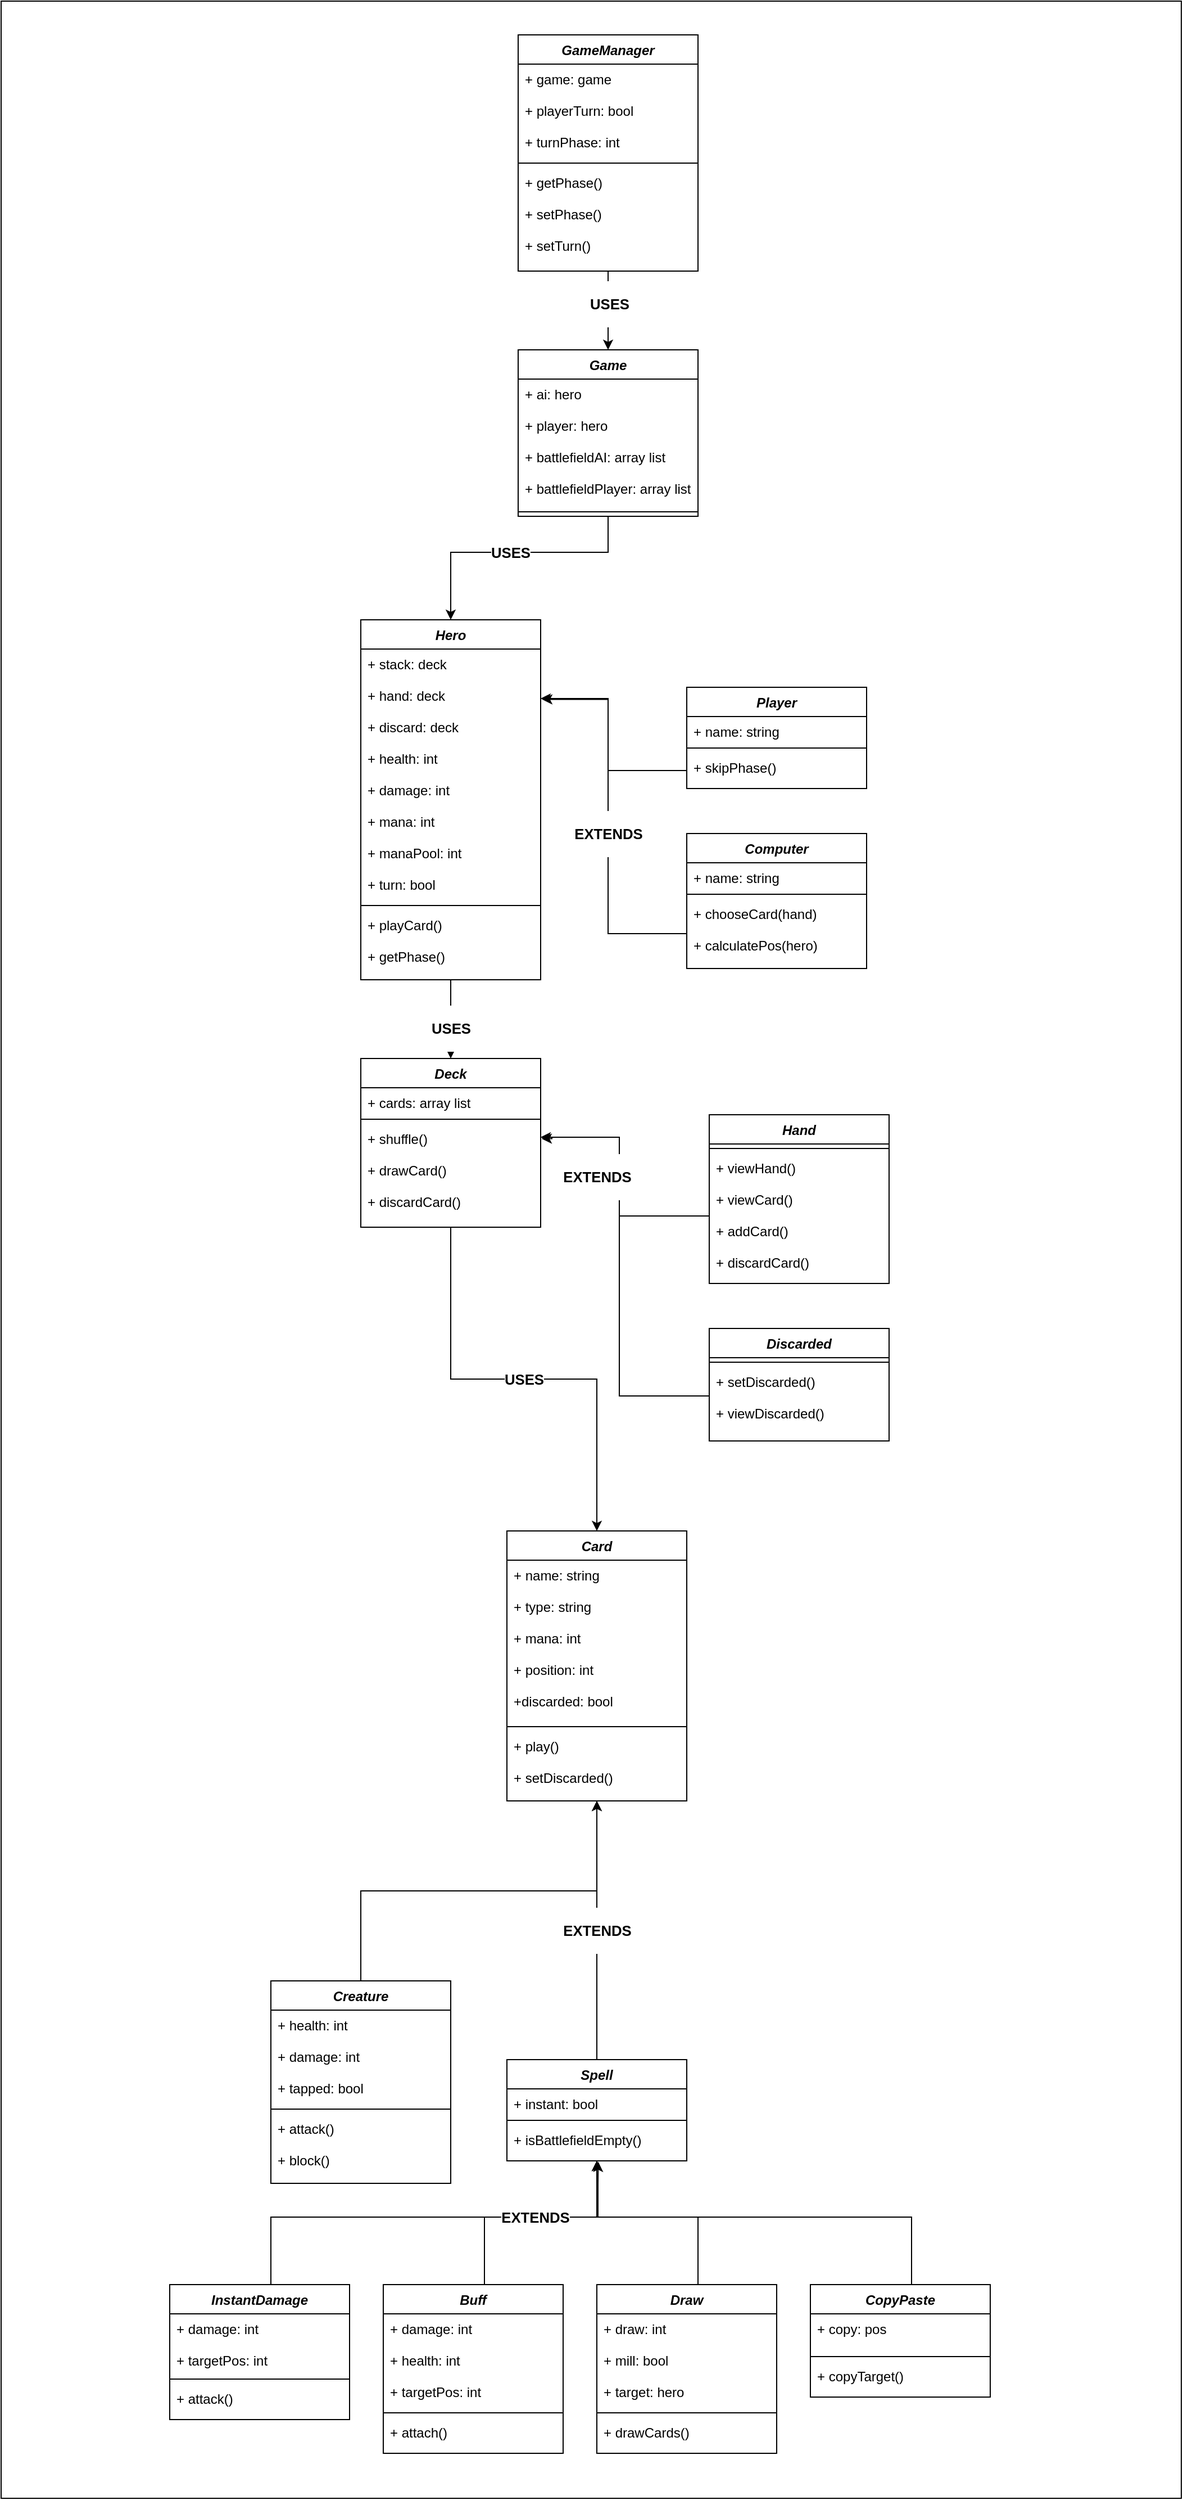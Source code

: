 <mxfile version="20.2.8" type="device"><diagram id="C5RBs43oDa-KdzZeNtuy" name="Page-1"><mxGraphModel dx="3635" dy="5766" grid="1" gridSize="10" guides="1" tooltips="1" connect="1" arrows="1" fold="1" page="1" pageScale="1" pageWidth="827" pageHeight="1169" math="0" shadow="0"><root><mxCell id="WIyWlLk6GJQsqaUBKTNV-0"/><mxCell id="WIyWlLk6GJQsqaUBKTNV-1" parent="WIyWlLk6GJQsqaUBKTNV-0"/><mxCell id="lFmoEWW4WqjgmJ-P6Fl2-0" value="" style="rounded=0;whiteSpace=wrap;html=1;" vertex="1" parent="WIyWlLk6GJQsqaUBKTNV-1"><mxGeometry x="-520" y="-2300" width="1050" height="2220" as="geometry"/></mxCell><mxCell id="mah9W464yzFdTgdA8zfG-0" value="Card" style="swimlane;fontStyle=3;align=center;verticalAlign=top;childLayout=stackLayout;horizontal=1;startSize=26;horizontalStack=0;resizeParent=1;resizeLast=0;collapsible=1;marginBottom=0;rounded=0;shadow=0;strokeWidth=1;" parent="WIyWlLk6GJQsqaUBKTNV-1" vertex="1"><mxGeometry x="-70" y="-940" width="160" height="240" as="geometry"><mxRectangle x="230" y="140" width="160" height="26" as="alternateBounds"/></mxGeometry></mxCell><mxCell id="mah9W464yzFdTgdA8zfG-1" value="+ name: string&#10;&#10;+ type: string&#10;&#10;+ mana: int&#10;&#10;+ position: int&#10;&#10;+discarded: bool" style="text;align=left;verticalAlign=top;spacingLeft=4;spacingRight=4;overflow=hidden;rotatable=0;points=[[0,0.5],[1,0.5]];portConstraint=eastwest;" parent="mah9W464yzFdTgdA8zfG-0" vertex="1"><mxGeometry y="26" width="160" height="144" as="geometry"/></mxCell><mxCell id="mah9W464yzFdTgdA8zfG-4" value="" style="line;html=1;strokeWidth=1;align=left;verticalAlign=middle;spacingTop=-1;spacingLeft=3;spacingRight=3;rotatable=0;labelPosition=right;points=[];portConstraint=eastwest;" parent="mah9W464yzFdTgdA8zfG-0" vertex="1"><mxGeometry y="170" width="160" height="8" as="geometry"/></mxCell><mxCell id="mah9W464yzFdTgdA8zfG-5" value="+ play()&#10;&#10;+ setDiscarded()&#10;" style="text;align=left;verticalAlign=top;spacingLeft=4;spacingRight=4;overflow=hidden;rotatable=0;points=[[0,0.5],[1,0.5]];portConstraint=eastwest;" parent="mah9W464yzFdTgdA8zfG-0" vertex="1"><mxGeometry y="178" width="160" height="52" as="geometry"/></mxCell><mxCell id="I45wLT9_vtJMnenmvVvT-9" value="&lt;h3&gt;EXTENDS&lt;/h3&gt;" style="edgeStyle=orthogonalEdgeStyle;rounded=0;orthogonalLoop=1;jettySize=auto;html=1;exitX=0.5;exitY=0;exitDx=0;exitDy=0;entryX=0.5;entryY=1;entryDx=0;entryDy=0;" parent="WIyWlLk6GJQsqaUBKTNV-1" source="mah9W464yzFdTgdA8zfG-8" target="mah9W464yzFdTgdA8zfG-0" edge="1"><mxGeometry relative="1" as="geometry"/></mxCell><mxCell id="mah9W464yzFdTgdA8zfG-8" value="Spell" style="swimlane;fontStyle=3;align=center;verticalAlign=top;childLayout=stackLayout;horizontal=1;startSize=26;horizontalStack=0;resizeParent=1;resizeLast=0;collapsible=1;marginBottom=0;rounded=0;shadow=0;strokeWidth=1;" parent="WIyWlLk6GJQsqaUBKTNV-1" vertex="1"><mxGeometry x="-70" y="-470" width="160" height="90" as="geometry"><mxRectangle x="230" y="140" width="160" height="26" as="alternateBounds"/></mxGeometry></mxCell><mxCell id="mah9W464yzFdTgdA8zfG-9" value="+ instant: bool" style="text;align=left;verticalAlign=top;spacingLeft=4;spacingRight=4;overflow=hidden;rotatable=0;points=[[0,0.5],[1,0.5]];portConstraint=eastwest;" parent="mah9W464yzFdTgdA8zfG-8" vertex="1"><mxGeometry y="26" width="160" height="24" as="geometry"/></mxCell><mxCell id="mah9W464yzFdTgdA8zfG-10" value="" style="line;html=1;strokeWidth=1;align=left;verticalAlign=middle;spacingTop=-1;spacingLeft=3;spacingRight=3;rotatable=0;labelPosition=right;points=[];portConstraint=eastwest;" parent="mah9W464yzFdTgdA8zfG-8" vertex="1"><mxGeometry y="50" width="160" height="8" as="geometry"/></mxCell><mxCell id="mah9W464yzFdTgdA8zfG-11" value="+ isBattlefieldEmpty()&#10;" style="text;align=left;verticalAlign=top;spacingLeft=4;spacingRight=4;overflow=hidden;rotatable=0;points=[[0,0.5],[1,0.5]];portConstraint=eastwest;" parent="mah9W464yzFdTgdA8zfG-8" vertex="1"><mxGeometry y="58" width="160" height="32" as="geometry"/></mxCell><mxCell id="I45wLT9_vtJMnenmvVvT-10" value="" style="edgeStyle=orthogonalEdgeStyle;rounded=0;orthogonalLoop=1;jettySize=auto;html=1;exitX=0.5;exitY=0;exitDx=0;exitDy=0;entryX=0.5;entryY=1;entryDx=0;entryDy=0;" parent="WIyWlLk6GJQsqaUBKTNV-1" source="mah9W464yzFdTgdA8zfG-12" target="mah9W464yzFdTgdA8zfG-0" edge="1"><mxGeometry relative="1" as="geometry"/></mxCell><mxCell id="mah9W464yzFdTgdA8zfG-12" value="Creature" style="swimlane;fontStyle=3;align=center;verticalAlign=top;childLayout=stackLayout;horizontal=1;startSize=26;horizontalStack=0;resizeParent=1;resizeLast=0;collapsible=1;marginBottom=0;rounded=0;shadow=0;strokeWidth=1;" parent="WIyWlLk6GJQsqaUBKTNV-1" vertex="1"><mxGeometry x="-280" y="-540" width="160" height="180" as="geometry"><mxRectangle x="230" y="140" width="160" height="26" as="alternateBounds"/></mxGeometry></mxCell><mxCell id="mah9W464yzFdTgdA8zfG-13" value="+ health: int&#10;&#10;+ damage: int&#10;&#10;+ tapped: bool" style="text;align=left;verticalAlign=top;spacingLeft=4;spacingRight=4;overflow=hidden;rotatable=0;points=[[0,0.5],[1,0.5]];portConstraint=eastwest;" parent="mah9W464yzFdTgdA8zfG-12" vertex="1"><mxGeometry y="26" width="160" height="84" as="geometry"/></mxCell><mxCell id="mah9W464yzFdTgdA8zfG-14" value="" style="line;html=1;strokeWidth=1;align=left;verticalAlign=middle;spacingTop=-1;spacingLeft=3;spacingRight=3;rotatable=0;labelPosition=right;points=[];portConstraint=eastwest;" parent="mah9W464yzFdTgdA8zfG-12" vertex="1"><mxGeometry y="110" width="160" height="8" as="geometry"/></mxCell><mxCell id="mah9W464yzFdTgdA8zfG-15" value="+ attack()&#10;&#10;+ block()" style="text;align=left;verticalAlign=top;spacingLeft=4;spacingRight=4;overflow=hidden;rotatable=0;points=[[0,0.5],[1,0.5]];portConstraint=eastwest;" parent="mah9W464yzFdTgdA8zfG-12" vertex="1"><mxGeometry y="118" width="160" height="62" as="geometry"/></mxCell><mxCell id="I45wLT9_vtJMnenmvVvT-17" style="edgeStyle=orthogonalEdgeStyle;rounded=0;orthogonalLoop=1;jettySize=auto;html=1;exitX=0.5;exitY=0;exitDx=0;exitDy=0;strokeColor=#000000;fillColor=#000000;" parent="WIyWlLk6GJQsqaUBKTNV-1" source="mah9W464yzFdTgdA8zfG-17" edge="1"><mxGeometry relative="1" as="geometry"><mxPoint x="10" y="-380" as="targetPoint"/><Array as="points"><mxPoint x="-280" y="-330"/><mxPoint x="10" y="-330"/></Array></mxGeometry></mxCell><mxCell id="mah9W464yzFdTgdA8zfG-17" value="InstantDamage" style="swimlane;fontStyle=3;align=center;verticalAlign=top;childLayout=stackLayout;horizontal=1;startSize=26;horizontalStack=0;resizeParent=1;resizeLast=0;collapsible=1;marginBottom=0;rounded=0;shadow=0;strokeWidth=1;" parent="WIyWlLk6GJQsqaUBKTNV-1" vertex="1"><mxGeometry x="-370" y="-270" width="160" height="120" as="geometry"><mxRectangle x="230" y="140" width="160" height="26" as="alternateBounds"/></mxGeometry></mxCell><mxCell id="mah9W464yzFdTgdA8zfG-18" value="+ damage: int&#10;&#10;+ targetPos: int&#10;&#10;&#10;" style="text;align=left;verticalAlign=top;spacingLeft=4;spacingRight=4;overflow=hidden;rotatable=0;points=[[0,0.5],[1,0.5]];portConstraint=eastwest;" parent="mah9W464yzFdTgdA8zfG-17" vertex="1"><mxGeometry y="26" width="160" height="54" as="geometry"/></mxCell><mxCell id="mah9W464yzFdTgdA8zfG-19" value="" style="line;html=1;strokeWidth=1;align=left;verticalAlign=middle;spacingTop=-1;spacingLeft=3;spacingRight=3;rotatable=0;labelPosition=right;points=[];portConstraint=eastwest;" parent="mah9W464yzFdTgdA8zfG-17" vertex="1"><mxGeometry y="80" width="160" height="8" as="geometry"/></mxCell><mxCell id="mah9W464yzFdTgdA8zfG-20" value="+ attack()&#10;" style="text;align=left;verticalAlign=top;spacingLeft=4;spacingRight=4;overflow=hidden;rotatable=0;points=[[0,0.5],[1,0.5]];portConstraint=eastwest;" parent="mah9W464yzFdTgdA8zfG-17" vertex="1"><mxGeometry y="88" width="160" height="32" as="geometry"/></mxCell><mxCell id="I45wLT9_vtJMnenmvVvT-6" value="&lt;h3&gt;EXTENDS&lt;/h3&gt;" style="edgeStyle=orthogonalEdgeStyle;rounded=0;orthogonalLoop=1;jettySize=auto;html=1;entryX=0.508;entryY=1.025;entryDx=0;entryDy=0;entryPerimeter=0;" parent="WIyWlLk6GJQsqaUBKTNV-1" source="mah9W464yzFdTgdA8zfG-21" target="mah9W464yzFdTgdA8zfG-11" edge="1"><mxGeometry relative="1" as="geometry"><Array as="points"><mxPoint x="-90" y="-330"/><mxPoint x="11" y="-330"/><mxPoint x="11" y="-359"/></Array></mxGeometry></mxCell><mxCell id="mah9W464yzFdTgdA8zfG-21" value="Buff" style="swimlane;fontStyle=3;align=center;verticalAlign=top;childLayout=stackLayout;horizontal=1;startSize=26;horizontalStack=0;resizeParent=1;resizeLast=0;collapsible=1;marginBottom=0;rounded=0;shadow=0;strokeWidth=1;" parent="WIyWlLk6GJQsqaUBKTNV-1" vertex="1"><mxGeometry x="-180" y="-270" width="160" height="150" as="geometry"><mxRectangle x="230" y="140" width="160" height="26" as="alternateBounds"/></mxGeometry></mxCell><mxCell id="mah9W464yzFdTgdA8zfG-22" value="+ damage: int&#10;&#10;+ health: int&#10;&#10;+ targetPos: int&#10;&#10;" style="text;align=left;verticalAlign=top;spacingLeft=4;spacingRight=4;overflow=hidden;rotatable=0;points=[[0,0.5],[1,0.5]];portConstraint=eastwest;" parent="mah9W464yzFdTgdA8zfG-21" vertex="1"><mxGeometry y="26" width="160" height="84" as="geometry"/></mxCell><mxCell id="mah9W464yzFdTgdA8zfG-23" value="" style="line;html=1;strokeWidth=1;align=left;verticalAlign=middle;spacingTop=-1;spacingLeft=3;spacingRight=3;rotatable=0;labelPosition=right;points=[];portConstraint=eastwest;" parent="mah9W464yzFdTgdA8zfG-21" vertex="1"><mxGeometry y="110" width="160" height="8" as="geometry"/></mxCell><mxCell id="mah9W464yzFdTgdA8zfG-24" value="+ attach()&#10;" style="text;align=left;verticalAlign=top;spacingLeft=4;spacingRight=4;overflow=hidden;rotatable=0;points=[[0,0.5],[1,0.5]];portConstraint=eastwest;" parent="mah9W464yzFdTgdA8zfG-21" vertex="1"><mxGeometry y="118" width="160" height="32" as="geometry"/></mxCell><mxCell id="I45wLT9_vtJMnenmvVvT-2" value="" style="edgeStyle=orthogonalEdgeStyle;rounded=0;orthogonalLoop=1;jettySize=auto;html=1;exitX=0.5;exitY=0;exitDx=0;exitDy=0;entryX=0.5;entryY=1;entryDx=0;entryDy=0;entryPerimeter=0;" parent="WIyWlLk6GJQsqaUBKTNV-1" source="mah9W464yzFdTgdA8zfG-25" target="mah9W464yzFdTgdA8zfG-11" edge="1"><mxGeometry relative="1" as="geometry"><mxPoint y="-350" as="targetPoint"/><Array as="points"><mxPoint x="100" y="-330"/><mxPoint x="10" y="-330"/></Array></mxGeometry></mxCell><mxCell id="mah9W464yzFdTgdA8zfG-25" value="Draw" style="swimlane;fontStyle=3;align=center;verticalAlign=top;childLayout=stackLayout;horizontal=1;startSize=26;horizontalStack=0;resizeParent=1;resizeLast=0;collapsible=1;marginBottom=0;rounded=0;shadow=0;strokeWidth=1;" parent="WIyWlLk6GJQsqaUBKTNV-1" vertex="1"><mxGeometry x="10" y="-270" width="160" height="150" as="geometry"><mxRectangle x="230" y="140" width="160" height="26" as="alternateBounds"/></mxGeometry></mxCell><mxCell id="mah9W464yzFdTgdA8zfG-26" value="+ draw: int&#10;&#10;+ mill: bool&#10;&#10;+ target: hero&#10;" style="text;align=left;verticalAlign=top;spacingLeft=4;spacingRight=4;overflow=hidden;rotatable=0;points=[[0,0.5],[1,0.5]];portConstraint=eastwest;" parent="mah9W464yzFdTgdA8zfG-25" vertex="1"><mxGeometry y="26" width="160" height="84" as="geometry"/></mxCell><mxCell id="mah9W464yzFdTgdA8zfG-27" value="" style="line;html=1;strokeWidth=1;align=left;verticalAlign=middle;spacingTop=-1;spacingLeft=3;spacingRight=3;rotatable=0;labelPosition=right;points=[];portConstraint=eastwest;" parent="mah9W464yzFdTgdA8zfG-25" vertex="1"><mxGeometry y="110" width="160" height="8" as="geometry"/></mxCell><mxCell id="mah9W464yzFdTgdA8zfG-28" value="+ drawCards()&#10;" style="text;align=left;verticalAlign=top;spacingLeft=4;spacingRight=4;overflow=hidden;rotatable=0;points=[[0,0.5],[1,0.5]];portConstraint=eastwest;" parent="mah9W464yzFdTgdA8zfG-25" vertex="1"><mxGeometry y="118" width="160" height="32" as="geometry"/></mxCell><mxCell id="I45wLT9_vtJMnenmvVvT-18" style="edgeStyle=orthogonalEdgeStyle;rounded=0;orthogonalLoop=1;jettySize=auto;html=1;exitX=0.5;exitY=0;exitDx=0;exitDy=0;strokeColor=#000000;fillColor=#000000;" parent="WIyWlLk6GJQsqaUBKTNV-1" source="mah9W464yzFdTgdA8zfG-40" edge="1"><mxGeometry relative="1" as="geometry"><mxPoint x="10" y="-380" as="targetPoint"/><Array as="points"><mxPoint x="290" y="-330"/><mxPoint x="10" y="-330"/></Array></mxGeometry></mxCell><mxCell id="mah9W464yzFdTgdA8zfG-40" value="CopyPaste" style="swimlane;fontStyle=3;align=center;verticalAlign=top;childLayout=stackLayout;horizontal=1;startSize=26;horizontalStack=0;resizeParent=1;resizeLast=0;collapsible=1;marginBottom=0;rounded=0;shadow=0;strokeWidth=1;" parent="WIyWlLk6GJQsqaUBKTNV-1" vertex="1"><mxGeometry x="200" y="-270" width="160" height="100" as="geometry"><mxRectangle x="230" y="140" width="160" height="26" as="alternateBounds"/></mxGeometry></mxCell><mxCell id="mah9W464yzFdTgdA8zfG-41" value="+ copy: pos&#10;" style="text;align=left;verticalAlign=top;spacingLeft=4;spacingRight=4;overflow=hidden;rotatable=0;points=[[0,0.5],[1,0.5]];portConstraint=eastwest;" parent="mah9W464yzFdTgdA8zfG-40" vertex="1"><mxGeometry y="26" width="160" height="34" as="geometry"/></mxCell><mxCell id="mah9W464yzFdTgdA8zfG-42" value="" style="line;html=1;strokeWidth=1;align=left;verticalAlign=middle;spacingTop=-1;spacingLeft=3;spacingRight=3;rotatable=0;labelPosition=right;points=[];portConstraint=eastwest;" parent="mah9W464yzFdTgdA8zfG-40" vertex="1"><mxGeometry y="60" width="160" height="8" as="geometry"/></mxCell><mxCell id="mah9W464yzFdTgdA8zfG-43" value="+ copyTarget()" style="text;align=left;verticalAlign=top;spacingLeft=4;spacingRight=4;overflow=hidden;rotatable=0;points=[[0,0.5],[1,0.5]];portConstraint=eastwest;" parent="mah9W464yzFdTgdA8zfG-40" vertex="1"><mxGeometry y="68" width="160" height="32" as="geometry"/></mxCell><mxCell id="I45wLT9_vtJMnenmvVvT-12" value="&lt;h3&gt;USES&lt;/h3&gt;" style="edgeStyle=orthogonalEdgeStyle;rounded=0;orthogonalLoop=1;jettySize=auto;html=1;entryX=0.5;entryY=0;entryDx=0;entryDy=0;fillColor=#00FFFF;" parent="WIyWlLk6GJQsqaUBKTNV-1" source="mah9W464yzFdTgdA8zfG-49" target="mah9W464yzFdTgdA8zfG-0" edge="1"><mxGeometry relative="1" as="geometry"/></mxCell><mxCell id="mah9W464yzFdTgdA8zfG-49" value="Deck" style="swimlane;fontStyle=3;align=center;verticalAlign=top;childLayout=stackLayout;horizontal=1;startSize=26;horizontalStack=0;resizeParent=1;resizeLast=0;collapsible=1;marginBottom=0;rounded=0;shadow=0;strokeWidth=1;" parent="WIyWlLk6GJQsqaUBKTNV-1" vertex="1"><mxGeometry x="-200" y="-1360" width="160" height="150" as="geometry"><mxRectangle x="230" y="140" width="160" height="26" as="alternateBounds"/></mxGeometry></mxCell><mxCell id="mah9W464yzFdTgdA8zfG-50" value="+ cards: array list&#10;&#10; " style="text;align=left;verticalAlign=top;spacingLeft=4;spacingRight=4;overflow=hidden;rotatable=0;points=[[0,0.5],[1,0.5]];portConstraint=eastwest;" parent="mah9W464yzFdTgdA8zfG-49" vertex="1"><mxGeometry y="26" width="160" height="24" as="geometry"/></mxCell><mxCell id="mah9W464yzFdTgdA8zfG-51" value="" style="line;html=1;strokeWidth=1;align=left;verticalAlign=middle;spacingTop=-1;spacingLeft=3;spacingRight=3;rotatable=0;labelPosition=right;points=[];portConstraint=eastwest;" parent="mah9W464yzFdTgdA8zfG-49" vertex="1"><mxGeometry y="50" width="160" height="8" as="geometry"/></mxCell><mxCell id="mah9W464yzFdTgdA8zfG-52" value="+ shuffle()&#10;&#10;+ drawCard()&#10;&#10;+ discardCard()" style="text;align=left;verticalAlign=top;spacingLeft=4;spacingRight=4;overflow=hidden;rotatable=0;points=[[0,0.5],[1,0.5]];portConstraint=eastwest;" parent="mah9W464yzFdTgdA8zfG-49" vertex="1"><mxGeometry y="58" width="160" height="92" as="geometry"/></mxCell><mxCell id="mah9W464yzFdTgdA8zfG-53" value="Hand" style="swimlane;fontStyle=3;align=center;verticalAlign=top;childLayout=stackLayout;horizontal=1;startSize=26;horizontalStack=0;resizeParent=1;resizeLast=0;collapsible=1;marginBottom=0;rounded=0;shadow=0;strokeWidth=1;" parent="WIyWlLk6GJQsqaUBKTNV-1" vertex="1"><mxGeometry x="110" y="-1310" width="160" height="150" as="geometry"><mxRectangle x="230" y="140" width="160" height="26" as="alternateBounds"/></mxGeometry></mxCell><mxCell id="mah9W464yzFdTgdA8zfG-55" value="" style="line;html=1;strokeWidth=1;align=left;verticalAlign=middle;spacingTop=-1;spacingLeft=3;spacingRight=3;rotatable=0;labelPosition=right;points=[];portConstraint=eastwest;" parent="mah9W464yzFdTgdA8zfG-53" vertex="1"><mxGeometry y="26" width="160" height="8" as="geometry"/></mxCell><mxCell id="mah9W464yzFdTgdA8zfG-56" value="+ viewHand()&#10;&#10;+ viewCard()&#10;&#10;+ addCard()&#10;&#10;+ discardCard()" style="text;align=left;verticalAlign=top;spacingLeft=4;spacingRight=4;overflow=hidden;rotatable=0;points=[[0,0.5],[1,0.5]];portConstraint=eastwest;" parent="mah9W464yzFdTgdA8zfG-53" vertex="1"><mxGeometry y="34" width="160" height="112" as="geometry"/></mxCell><mxCell id="mah9W464yzFdTgdA8zfG-57" value="Discarded" style="swimlane;fontStyle=3;align=center;verticalAlign=top;childLayout=stackLayout;horizontal=1;startSize=26;horizontalStack=0;resizeParent=1;resizeLast=0;collapsible=1;marginBottom=0;rounded=0;shadow=0;strokeWidth=1;" parent="WIyWlLk6GJQsqaUBKTNV-1" vertex="1"><mxGeometry x="110" y="-1120" width="160" height="100" as="geometry"><mxRectangle x="230" y="140" width="160" height="26" as="alternateBounds"/></mxGeometry></mxCell><mxCell id="mah9W464yzFdTgdA8zfG-59" value="" style="line;html=1;strokeWidth=1;align=left;verticalAlign=middle;spacingTop=-1;spacingLeft=3;spacingRight=3;rotatable=0;labelPosition=right;points=[];portConstraint=eastwest;" parent="mah9W464yzFdTgdA8zfG-57" vertex="1"><mxGeometry y="26" width="160" height="8" as="geometry"/></mxCell><mxCell id="mah9W464yzFdTgdA8zfG-60" value="+ setDiscarded()&#10;&#10;+ viewDiscarded()" style="text;align=left;verticalAlign=top;spacingLeft=4;spacingRight=4;overflow=hidden;rotatable=0;points=[[0,0.5],[1,0.5]];portConstraint=eastwest;" parent="mah9W464yzFdTgdA8zfG-57" vertex="1"><mxGeometry y="34" width="160" height="66" as="geometry"/></mxCell><mxCell id="I45wLT9_vtJMnenmvVvT-19" style="edgeStyle=orthogonalEdgeStyle;rounded=0;orthogonalLoop=1;jettySize=auto;html=1;entryX=0.5;entryY=0;entryDx=0;entryDy=0;strokeColor=#000000;fillColor=#000000;" parent="WIyWlLk6GJQsqaUBKTNV-1" source="mah9W464yzFdTgdA8zfG-104" target="mah9W464yzFdTgdA8zfG-49" edge="1"><mxGeometry relative="1" as="geometry"/></mxCell><mxCell id="I45wLT9_vtJMnenmvVvT-20" value="&lt;h3&gt;USES&lt;/h3&gt;" style="edgeLabel;html=1;align=center;verticalAlign=middle;resizable=0;points=[];" parent="I45wLT9_vtJMnenmvVvT-19" vertex="1" connectable="0"><mxGeometry x="0.254" relative="1" as="geometry"><mxPoint y="-1" as="offset"/></mxGeometry></mxCell><mxCell id="mah9W464yzFdTgdA8zfG-104" value="Hero" style="swimlane;fontStyle=3;align=center;verticalAlign=top;childLayout=stackLayout;horizontal=1;startSize=26;horizontalStack=0;resizeParent=1;resizeLast=0;collapsible=1;marginBottom=0;rounded=0;shadow=0;strokeWidth=1;" parent="WIyWlLk6GJQsqaUBKTNV-1" vertex="1"><mxGeometry x="-200" y="-1750" width="160" height="320" as="geometry"><mxRectangle x="230" y="140" width="160" height="26" as="alternateBounds"/></mxGeometry></mxCell><mxCell id="mah9W464yzFdTgdA8zfG-105" value="+ stack: deck&#10;&#10;+ hand: deck&#10;&#10;+ discard: deck&#10;&#10;+ health: int&#10;&#10;+ damage: int&#10;&#10;+ mana: int&#10;&#10;+ manaPool: int&#10;&#10;+ turn: bool" style="text;align=left;verticalAlign=top;spacingLeft=4;spacingRight=4;overflow=hidden;rotatable=0;points=[[0,0.5],[1,0.5]];portConstraint=eastwest;" parent="mah9W464yzFdTgdA8zfG-104" vertex="1"><mxGeometry y="26" width="160" height="224" as="geometry"/></mxCell><mxCell id="mah9W464yzFdTgdA8zfG-106" value="" style="line;html=1;strokeWidth=1;align=left;verticalAlign=middle;spacingTop=-1;spacingLeft=3;spacingRight=3;rotatable=0;labelPosition=right;points=[];portConstraint=eastwest;" parent="mah9W464yzFdTgdA8zfG-104" vertex="1"><mxGeometry y="250" width="160" height="8" as="geometry"/></mxCell><mxCell id="mah9W464yzFdTgdA8zfG-107" value="+ playCard()&#10;&#10;+ getPhase()" style="text;align=left;verticalAlign=top;spacingLeft=4;spacingRight=4;overflow=hidden;rotatable=0;points=[[0,0.5],[1,0.5]];portConstraint=eastwest;" parent="mah9W464yzFdTgdA8zfG-104" vertex="1"><mxGeometry y="258" width="160" height="62" as="geometry"/></mxCell><mxCell id="mah9W464yzFdTgdA8zfG-108" value="Player" style="swimlane;fontStyle=3;align=center;verticalAlign=top;childLayout=stackLayout;horizontal=1;startSize=26;horizontalStack=0;resizeParent=1;resizeLast=0;collapsible=1;marginBottom=0;rounded=0;shadow=0;strokeWidth=1;" parent="WIyWlLk6GJQsqaUBKTNV-1" vertex="1"><mxGeometry x="90" y="-1690" width="160" height="90" as="geometry"><mxRectangle x="230" y="140" width="160" height="26" as="alternateBounds"/></mxGeometry></mxCell><mxCell id="mah9W464yzFdTgdA8zfG-109" value="+ name: string" style="text;align=left;verticalAlign=top;spacingLeft=4;spacingRight=4;overflow=hidden;rotatable=0;points=[[0,0.5],[1,0.5]];portConstraint=eastwest;" parent="mah9W464yzFdTgdA8zfG-108" vertex="1"><mxGeometry y="26" width="160" height="24" as="geometry"/></mxCell><mxCell id="mah9W464yzFdTgdA8zfG-110" value="" style="line;html=1;strokeWidth=1;align=left;verticalAlign=middle;spacingTop=-1;spacingLeft=3;spacingRight=3;rotatable=0;labelPosition=right;points=[];portConstraint=eastwest;" parent="mah9W464yzFdTgdA8zfG-108" vertex="1"><mxGeometry y="50" width="160" height="8" as="geometry"/></mxCell><mxCell id="mah9W464yzFdTgdA8zfG-111" value="+ skipPhase()" style="text;align=left;verticalAlign=top;spacingLeft=4;spacingRight=4;overflow=hidden;rotatable=0;points=[[0,0.5],[1,0.5]];portConstraint=eastwest;" parent="mah9W464yzFdTgdA8zfG-108" vertex="1"><mxGeometry y="58" width="160" height="32" as="geometry"/></mxCell><mxCell id="mah9W464yzFdTgdA8zfG-112" value="Computer" style="swimlane;fontStyle=3;align=center;verticalAlign=top;childLayout=stackLayout;horizontal=1;startSize=26;horizontalStack=0;resizeParent=1;resizeLast=0;collapsible=1;marginBottom=0;rounded=0;shadow=0;strokeWidth=1;" parent="WIyWlLk6GJQsqaUBKTNV-1" vertex="1"><mxGeometry x="90" y="-1560" width="160" height="120" as="geometry"><mxRectangle x="230" y="140" width="160" height="26" as="alternateBounds"/></mxGeometry></mxCell><mxCell id="mah9W464yzFdTgdA8zfG-113" value="+ name: string" style="text;align=left;verticalAlign=top;spacingLeft=4;spacingRight=4;overflow=hidden;rotatable=0;points=[[0,0.5],[1,0.5]];portConstraint=eastwest;" parent="mah9W464yzFdTgdA8zfG-112" vertex="1"><mxGeometry y="26" width="160" height="24" as="geometry"/></mxCell><mxCell id="mah9W464yzFdTgdA8zfG-114" value="" style="line;html=1;strokeWidth=1;align=left;verticalAlign=middle;spacingTop=-1;spacingLeft=3;spacingRight=3;rotatable=0;labelPosition=right;points=[];portConstraint=eastwest;" parent="mah9W464yzFdTgdA8zfG-112" vertex="1"><mxGeometry y="50" width="160" height="8" as="geometry"/></mxCell><mxCell id="mah9W464yzFdTgdA8zfG-115" value="+ chooseCard(hand)&#10;&#10;+ calculatePos(hero)" style="text;align=left;verticalAlign=top;spacingLeft=4;spacingRight=4;overflow=hidden;rotatable=0;points=[[0,0.5],[1,0.5]];portConstraint=eastwest;" parent="mah9W464yzFdTgdA8zfG-112" vertex="1"><mxGeometry y="58" width="160" height="62" as="geometry"/></mxCell><mxCell id="I45wLT9_vtJMnenmvVvT-34" style="edgeStyle=orthogonalEdgeStyle;rounded=0;orthogonalLoop=1;jettySize=auto;html=1;exitX=0.5;exitY=1;exitDx=0;exitDy=0;strokeColor=#000000;fillColor=#000000;" parent="WIyWlLk6GJQsqaUBKTNV-1" source="mah9W464yzFdTgdA8zfG-124" target="mah9W464yzFdTgdA8zfG-104" edge="1"><mxGeometry relative="1" as="geometry"><Array as="points"><mxPoint x="20" y="-1810"/><mxPoint x="-120" y="-1810"/></Array></mxGeometry></mxCell><mxCell id="I45wLT9_vtJMnenmvVvT-35" value="&lt;h3&gt;USES&lt;/h3&gt;" style="edgeLabel;html=1;align=center;verticalAlign=middle;resizable=0;points=[];" parent="I45wLT9_vtJMnenmvVvT-34" vertex="1" connectable="0"><mxGeometry x="0.029" relative="1" as="geometry"><mxPoint as="offset"/></mxGeometry></mxCell><mxCell id="mah9W464yzFdTgdA8zfG-124" value="Game" style="swimlane;fontStyle=3;align=center;verticalAlign=top;childLayout=stackLayout;horizontal=1;startSize=26;horizontalStack=0;resizeParent=1;resizeLast=0;collapsible=1;marginBottom=0;rounded=0;shadow=0;strokeWidth=1;" parent="WIyWlLk6GJQsqaUBKTNV-1" vertex="1"><mxGeometry x="-60" y="-1990" width="160" height="148" as="geometry"><mxRectangle x="230" y="140" width="160" height="26" as="alternateBounds"/></mxGeometry></mxCell><mxCell id="mah9W464yzFdTgdA8zfG-125" value="+ ai: hero&#10;&#10;+ player: hero&#10;&#10;+ battlefieldAI: array list&#10;&#10;+ battlefieldPlayer: array list" style="text;align=left;verticalAlign=top;spacingLeft=4;spacingRight=4;overflow=hidden;rotatable=0;points=[[0,0.5],[1,0.5]];portConstraint=eastwest;" parent="mah9W464yzFdTgdA8zfG-124" vertex="1"><mxGeometry y="26" width="160" height="114" as="geometry"/></mxCell><mxCell id="mah9W464yzFdTgdA8zfG-126" value="" style="line;html=1;strokeWidth=1;align=left;verticalAlign=middle;spacingTop=-1;spacingLeft=3;spacingRight=3;rotatable=0;labelPosition=right;points=[];portConstraint=eastwest;" parent="mah9W464yzFdTgdA8zfG-124" vertex="1"><mxGeometry y="140" width="160" height="8" as="geometry"/></mxCell><mxCell id="I45wLT9_vtJMnenmvVvT-14" value="" style="edgeStyle=orthogonalEdgeStyle;rounded=0;orthogonalLoop=1;jettySize=auto;html=1;" parent="WIyWlLk6GJQsqaUBKTNV-1" source="mah9W464yzFdTgdA8zfG-60" edge="1"><mxGeometry relative="1" as="geometry"><mxPoint x="-40" y="-1290" as="targetPoint"/><Array as="points"><mxPoint x="30" y="-1060"/><mxPoint x="30" y="-1290"/></Array></mxGeometry></mxCell><mxCell id="I45wLT9_vtJMnenmvVvT-16" value="&lt;h3&gt;EXTENDS&lt;/h3&gt;" style="edgeStyle=orthogonalEdgeStyle;rounded=0;orthogonalLoop=1;jettySize=auto;html=1;exitX=0;exitY=0.5;exitDx=0;exitDy=0;entryX=1.006;entryY=0.145;entryDx=0;entryDy=0;entryPerimeter=0;" parent="WIyWlLk6GJQsqaUBKTNV-1" source="mah9W464yzFdTgdA8zfG-56" target="mah9W464yzFdTgdA8zfG-52" edge="1"><mxGeometry x="0.052" y="20" relative="1" as="geometry"><Array as="points"><mxPoint x="30" y="-1220"/><mxPoint x="30" y="-1290"/><mxPoint x="-30" y="-1290"/><mxPoint x="-30" y="-1289"/></Array><mxPoint y="1" as="offset"/></mxGeometry></mxCell><mxCell id="I45wLT9_vtJMnenmvVvT-22" style="edgeStyle=orthogonalEdgeStyle;rounded=0;orthogonalLoop=1;jettySize=auto;html=1;exitX=0;exitY=0.5;exitDx=0;exitDy=0;entryX=1.009;entryY=0.2;entryDx=0;entryDy=0;entryPerimeter=0;strokeColor=#000000;fillColor=#000000;" parent="WIyWlLk6GJQsqaUBKTNV-1" source="mah9W464yzFdTgdA8zfG-111" target="mah9W464yzFdTgdA8zfG-105" edge="1"><mxGeometry relative="1" as="geometry"><Array as="points"><mxPoint x="20" y="-1616"/><mxPoint x="20" y="-1679"/></Array></mxGeometry></mxCell><mxCell id="I45wLT9_vtJMnenmvVvT-26" style="edgeStyle=orthogonalEdgeStyle;rounded=0;orthogonalLoop=1;jettySize=auto;html=1;exitX=0;exitY=0.5;exitDx=0;exitDy=0;strokeColor=#000000;fillColor=#000000;" parent="WIyWlLk6GJQsqaUBKTNV-1" source="mah9W464yzFdTgdA8zfG-115" edge="1"><mxGeometry relative="1" as="geometry"><mxPoint x="-40" y="-1680" as="targetPoint"/><Array as="points"><mxPoint x="20" y="-1471"/><mxPoint x="20" y="-1680"/></Array></mxGeometry></mxCell><mxCell id="I45wLT9_vtJMnenmvVvT-27" value="&lt;h3&gt;EXTENDS&lt;/h3&gt;" style="edgeLabel;html=1;align=center;verticalAlign=middle;resizable=0;points=[];" parent="I45wLT9_vtJMnenmvVvT-26" vertex="1" connectable="0"><mxGeometry x="-0.058" relative="1" as="geometry"><mxPoint as="offset"/></mxGeometry></mxCell><mxCell id="I45wLT9_vtJMnenmvVvT-37" style="edgeStyle=orthogonalEdgeStyle;rounded=0;orthogonalLoop=1;jettySize=auto;html=1;entryX=0.5;entryY=0;entryDx=0;entryDy=0;strokeColor=#000000;fillColor=#000000;" parent="WIyWlLk6GJQsqaUBKTNV-1" source="I45wLT9_vtJMnenmvVvT-30" target="mah9W464yzFdTgdA8zfG-124" edge="1"><mxGeometry relative="1" as="geometry"/></mxCell><mxCell id="I45wLT9_vtJMnenmvVvT-38" value="&lt;h3&gt;USES&lt;/h3&gt;" style="edgeLabel;html=1;align=center;verticalAlign=middle;resizable=0;points=[];" parent="I45wLT9_vtJMnenmvVvT-37" vertex="1" connectable="0"><mxGeometry x="-0.191" y="1" relative="1" as="geometry"><mxPoint as="offset"/></mxGeometry></mxCell><mxCell id="I45wLT9_vtJMnenmvVvT-30" value="GameManager" style="swimlane;fontStyle=3;align=center;verticalAlign=top;childLayout=stackLayout;horizontal=1;startSize=26;horizontalStack=0;resizeParent=1;resizeLast=0;collapsible=1;marginBottom=0;rounded=0;shadow=0;strokeWidth=1;" parent="WIyWlLk6GJQsqaUBKTNV-1" vertex="1"><mxGeometry x="-60" y="-2270" width="160" height="210" as="geometry"><mxRectangle x="230" y="140" width="160" height="26" as="alternateBounds"/></mxGeometry></mxCell><mxCell id="I45wLT9_vtJMnenmvVvT-31" value="+ game: game&#10;&#10;+ playerTurn: bool&#10;&#10;+ turnPhase: int" style="text;align=left;verticalAlign=top;spacingLeft=4;spacingRight=4;overflow=hidden;rotatable=0;points=[[0,0.5],[1,0.5]];portConstraint=eastwest;" parent="I45wLT9_vtJMnenmvVvT-30" vertex="1"><mxGeometry y="26" width="160" height="84" as="geometry"/></mxCell><mxCell id="I45wLT9_vtJMnenmvVvT-32" value="" style="line;html=1;strokeWidth=1;align=left;verticalAlign=middle;spacingTop=-1;spacingLeft=3;spacingRight=3;rotatable=0;labelPosition=right;points=[];portConstraint=eastwest;" parent="I45wLT9_vtJMnenmvVvT-30" vertex="1"><mxGeometry y="110" width="160" height="8" as="geometry"/></mxCell><mxCell id="I45wLT9_vtJMnenmvVvT-36" value="+ getPhase()&#10;&#10;+ setPhase()&#10;&#10;+ setTurn()" style="text;align=left;verticalAlign=top;spacingLeft=4;spacingRight=4;overflow=hidden;rotatable=0;points=[[0,0.5],[1,0.5]];portConstraint=eastwest;" parent="I45wLT9_vtJMnenmvVvT-30" vertex="1"><mxGeometry y="118" width="160" height="92" as="geometry"/></mxCell></root></mxGraphModel></diagram></mxfile>